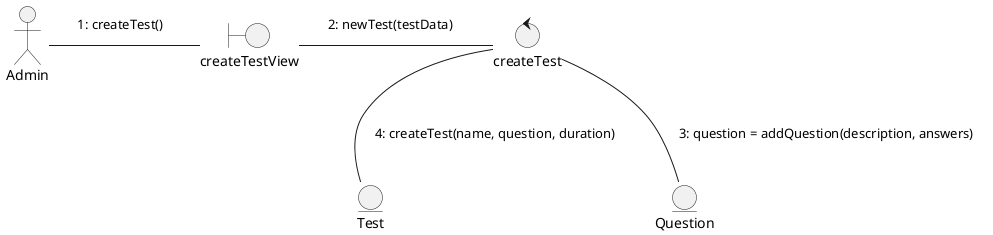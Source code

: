 @startuml clase_analisis 
skinparam NoteBackgroundColor transparent
skinparam NoteBorderColor transparent

actor Admin as Administrador
boundary "createTestView" as crear_examen
control "createTest" as controlador
entity Test as publicar_examen
entity Question as añadir_pregunta

Administrador -r--  crear_examen
note on link
1: createTest()
end note
crear_examen -r-- controlador 
note on link
2: newTest(testData) 
end note
controlador -- añadir_pregunta
note on link
3: question = addQuestion(description, answers)
end note
controlador -- publicar_examen
note on link
4: createTest(name, question, duration) 
end note

@enduml